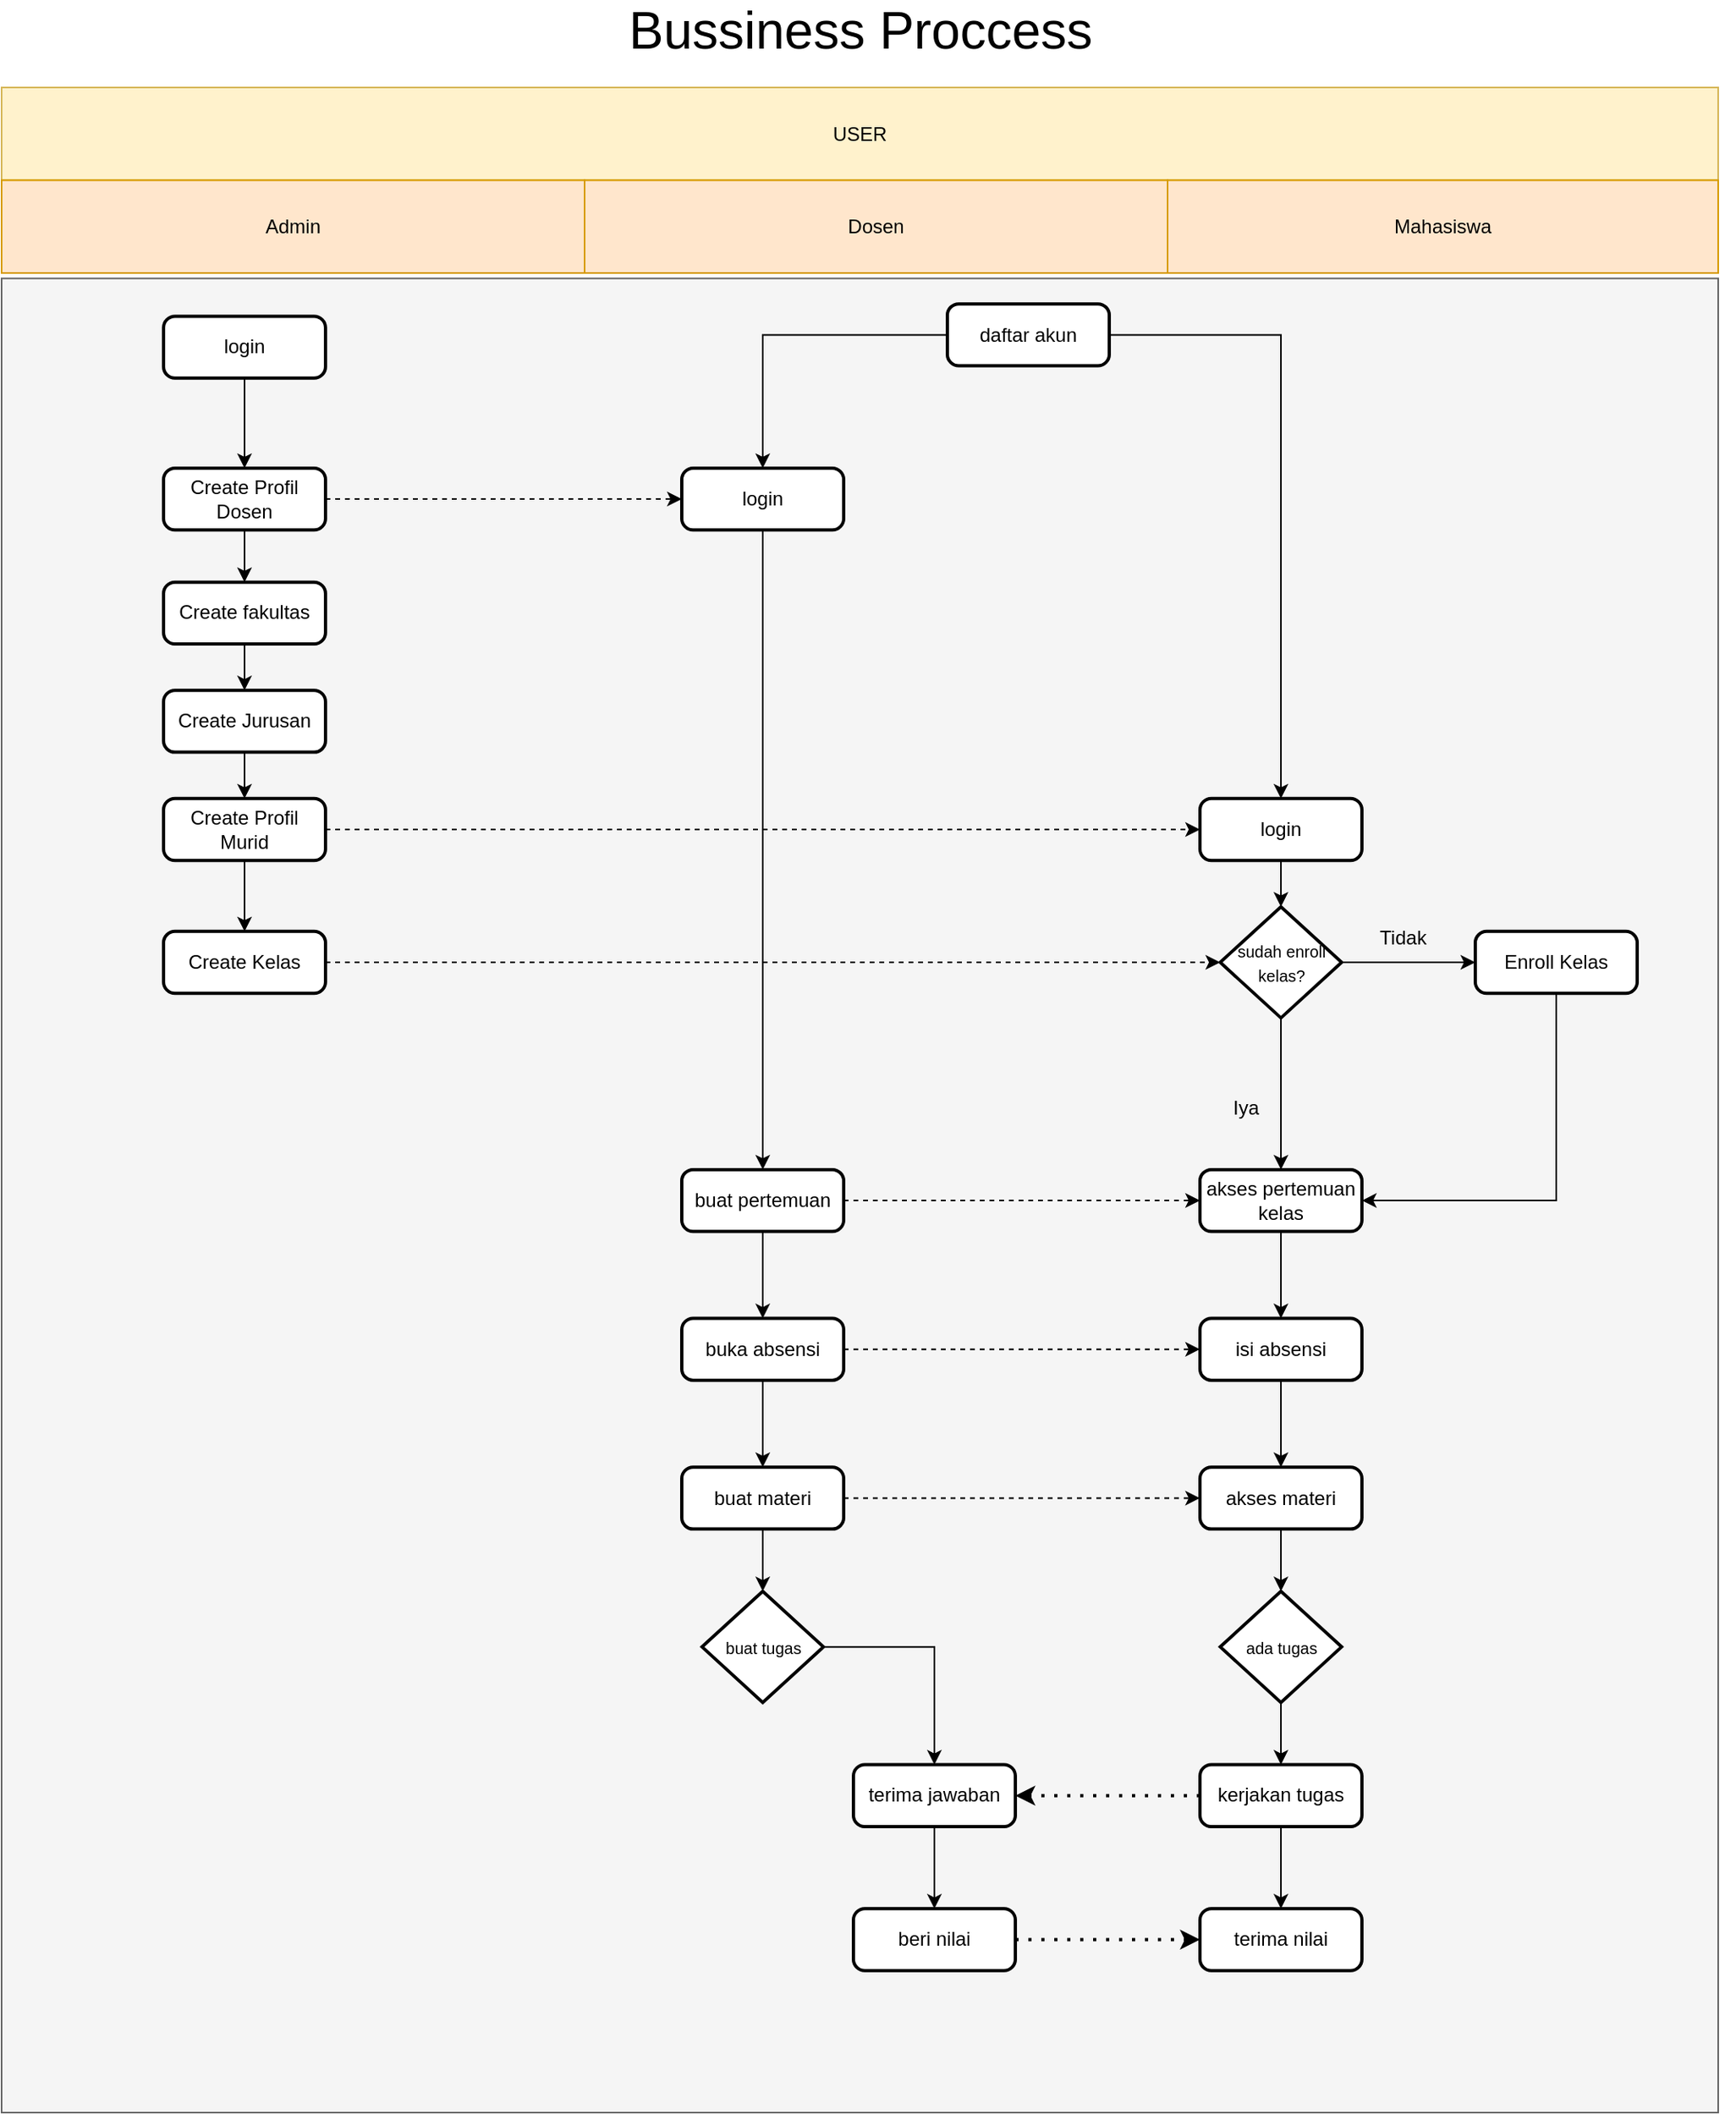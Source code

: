 <mxfile version="18.1.2" type="device"><diagram id="6I0OCvxSQrVGMHxT2VVA" name="Page-1"><mxGraphModel dx="1226" dy="58" grid="1" gridSize="10" guides="1" tooltips="1" connect="1" arrows="1" fold="1" page="1" pageScale="1" pageWidth="850" pageHeight="1100" math="0" shadow="0"><root><mxCell id="0"/><mxCell id="1" parent="0"/><mxCell id="AJDDpx3dmxY4bi6hgzIs-28" value="" style="edgeStyle=orthogonalEdgeStyle;rounded=0;orthogonalLoop=1;jettySize=auto;html=1;" parent="1" edge="1"><mxGeometry relative="1" as="geometry"><mxPoint x="375" y="1040" as="sourcePoint"/></mxGeometry></mxCell><mxCell id="AJDDpx3dmxY4bi6hgzIs-30" style="edgeStyle=orthogonalEdgeStyle;rounded=0;orthogonalLoop=1;jettySize=auto;html=1;entryX=0.5;entryY=1;entryDx=0;entryDy=0;" parent="1" edge="1"><mxGeometry relative="1" as="geometry"><mxPoint x="955" y="1247.5" as="sourcePoint"/></mxGeometry></mxCell><mxCell id="AJDDpx3dmxY4bi6hgzIs-32" value="" style="edgeStyle=orthogonalEdgeStyle;rounded=0;orthogonalLoop=1;jettySize=auto;html=1;" parent="1" edge="1"><mxGeometry relative="1" as="geometry"><mxPoint x="575" y="1040" as="sourcePoint"/></mxGeometry></mxCell><mxCell id="AJDDpx3dmxY4bi6hgzIs-35" style="edgeStyle=orthogonalEdgeStyle;rounded=0;orthogonalLoop=1;jettySize=auto;html=1;entryX=0;entryY=0.5;entryDx=0;entryDy=0;" parent="1" edge="1"><mxGeometry relative="1" as="geometry"><mxPoint x="780" y="1277.5" as="sourcePoint"/></mxGeometry></mxCell><mxCell id="N7YEDIryyaq5ir7LTMTj-58" value="&lt;font style=&quot;font-size: 32px;&quot;&gt;Bussiness Proccess&lt;/font&gt;" style="text;html=1;align=center;verticalAlign=middle;resizable=0;points=[];autosize=1;strokeColor=none;fillColor=none;" parent="1" vertex="1"><mxGeometry x="1560" y="1180" width="300" height="30" as="geometry"/></mxCell><mxCell id="N7YEDIryyaq5ir7LTMTj-121" value="" style="group" parent="1" vertex="1" connectable="0"><mxGeometry x="1180" y="1230" width="1070" height="1250" as="geometry"/></mxCell><mxCell id="N7YEDIryyaq5ir7LTMTj-59" value="" style="group" parent="N7YEDIryyaq5ir7LTMTj-121" vertex="1" connectable="0"><mxGeometry width="1060" height="114.504" as="geometry"/></mxCell><mxCell id="N7YEDIryyaq5ir7LTMTj-60" value="USER" style="rounded=0;whiteSpace=wrap;html=1;fillColor=#fff2cc;strokeColor=#d6b656;" parent="N7YEDIryyaq5ir7LTMTj-59" vertex="1"><mxGeometry width="1060" height="57.252" as="geometry"/></mxCell><mxCell id="N7YEDIryyaq5ir7LTMTj-61" value="Admin" style="rounded=0;whiteSpace=wrap;html=1;fillColor=#ffe6cc;strokeColor=#d79b00;" parent="N7YEDIryyaq5ir7LTMTj-59" vertex="1"><mxGeometry y="57.252" width="360" height="57.252" as="geometry"/></mxCell><mxCell id="N7YEDIryyaq5ir7LTMTj-62" value="Dosen" style="rounded=0;whiteSpace=wrap;html=1;fillColor=#ffe6cc;strokeColor=#d79b00;" parent="N7YEDIryyaq5ir7LTMTj-59" vertex="1"><mxGeometry x="360" y="57.252" width="360" height="57.252" as="geometry"/></mxCell><mxCell id="N7YEDIryyaq5ir7LTMTj-63" value="Mahasiswa" style="rounded=0;whiteSpace=wrap;html=1;fillColor=#ffe6cc;strokeColor=#d79b00;" parent="N7YEDIryyaq5ir7LTMTj-59" vertex="1"><mxGeometry x="720" y="57.252" width="340" height="57.252" as="geometry"/></mxCell><mxCell id="N7YEDIryyaq5ir7LTMTj-64" value="" style="group" parent="N7YEDIryyaq5ir7LTMTj-121" vertex="1" connectable="0"><mxGeometry y="117.844" width="1070" height="1132.156" as="geometry"/></mxCell><mxCell id="N7YEDIryyaq5ir7LTMTj-65" value="" style="rounded=0;whiteSpace=wrap;html=1;fillColor=#f5f5f5;fontColor=#333333;strokeColor=#666666;" parent="N7YEDIryyaq5ir7LTMTj-64" vertex="1"><mxGeometry width="1060" height="1132.156" as="geometry"/></mxCell><mxCell id="N7YEDIryyaq5ir7LTMTj-66" value="&lt;font style=&quot;font-size: 12px&quot;&gt;Create Profil Dosen&lt;/font&gt;" style="rounded=1;whiteSpace=wrap;html=1;absoluteArcSize=1;arcSize=14;strokeWidth=2;fontSize=10;perimeterSpacing=0;" parent="N7YEDIryyaq5ir7LTMTj-64" vertex="1"><mxGeometry x="100" y="117.128" width="100" height="38.168" as="geometry"/></mxCell><mxCell id="N7YEDIryyaq5ir7LTMTj-67" value="&lt;span style=&quot;font-size: 10px&quot;&gt;sudah enroll kelas?&lt;/span&gt;" style="strokeWidth=2;html=1;shape=mxgraph.flowchart.decision;whiteSpace=wrap;fontSize=12;" parent="N7YEDIryyaq5ir7LTMTj-64" vertex="1"><mxGeometry x="752.5" y="387.882" width="75" height="68.588" as="geometry"/></mxCell><mxCell id="N7YEDIryyaq5ir7LTMTj-68" value="&lt;span style=&quot;font-size: 12px&quot;&gt;akses pertemuan kelas&lt;/span&gt;" style="rounded=1;whiteSpace=wrap;html=1;absoluteArcSize=1;arcSize=14;strokeWidth=2;fontSize=10;" parent="N7YEDIryyaq5ir7LTMTj-64" vertex="1"><mxGeometry x="740" y="550.095" width="100" height="38.168" as="geometry"/></mxCell><mxCell id="N7YEDIryyaq5ir7LTMTj-69" style="edgeStyle=orthogonalEdgeStyle;rounded=0;orthogonalLoop=1;jettySize=auto;html=1;fontSize=10;" parent="N7YEDIryyaq5ir7LTMTj-64" source="N7YEDIryyaq5ir7LTMTj-67" target="N7YEDIryyaq5ir7LTMTj-68" edge="1"><mxGeometry relative="1" as="geometry"/></mxCell><mxCell id="N7YEDIryyaq5ir7LTMTj-70" value="&lt;span style=&quot;font-size: 12px&quot;&gt;isi absensi&lt;/span&gt;" style="rounded=1;whiteSpace=wrap;html=1;absoluteArcSize=1;arcSize=14;strokeWidth=2;fontSize=10;" parent="N7YEDIryyaq5ir7LTMTj-64" vertex="1"><mxGeometry x="740" y="641.927" width="100" height="38.168" as="geometry"/></mxCell><mxCell id="N7YEDIryyaq5ir7LTMTj-71" style="edgeStyle=orthogonalEdgeStyle;rounded=0;orthogonalLoop=1;jettySize=auto;html=1;entryX=0.5;entryY=0;entryDx=0;entryDy=0;fontSize=10;" parent="N7YEDIryyaq5ir7LTMTj-64" source="N7YEDIryyaq5ir7LTMTj-68" target="N7YEDIryyaq5ir7LTMTj-70" edge="1"><mxGeometry relative="1" as="geometry"/></mxCell><mxCell id="N7YEDIryyaq5ir7LTMTj-72" value="&lt;span style=&quot;font-size: 12px&quot;&gt;akses materi&lt;/span&gt;" style="rounded=1;whiteSpace=wrap;html=1;absoluteArcSize=1;arcSize=14;strokeWidth=2;fontSize=10;" parent="N7YEDIryyaq5ir7LTMTj-64" vertex="1"><mxGeometry x="740" y="733.779" width="100" height="38.168" as="geometry"/></mxCell><mxCell id="N7YEDIryyaq5ir7LTMTj-73" style="edgeStyle=orthogonalEdgeStyle;rounded=0;orthogonalLoop=1;jettySize=auto;html=1;entryX=0.5;entryY=0;entryDx=0;entryDy=0;fontSize=10;" parent="N7YEDIryyaq5ir7LTMTj-64" source="N7YEDIryyaq5ir7LTMTj-70" target="N7YEDIryyaq5ir7LTMTj-72" edge="1"><mxGeometry relative="1" as="geometry"/></mxCell><mxCell id="N7YEDIryyaq5ir7LTMTj-74" value="&lt;span style=&quot;font-size: 10px&quot;&gt;ada tugas&lt;/span&gt;" style="strokeWidth=2;html=1;shape=mxgraph.flowchart.decision;whiteSpace=wrap;fontSize=12;" parent="N7YEDIryyaq5ir7LTMTj-64" vertex="1"><mxGeometry x="752.5" y="810.41" width="75" height="68.588" as="geometry"/></mxCell><mxCell id="N7YEDIryyaq5ir7LTMTj-75" style="edgeStyle=orthogonalEdgeStyle;rounded=0;orthogonalLoop=1;jettySize=auto;html=1;fontSize=10;" parent="N7YEDIryyaq5ir7LTMTj-64" source="N7YEDIryyaq5ir7LTMTj-72" target="N7YEDIryyaq5ir7LTMTj-74" edge="1"><mxGeometry relative="1" as="geometry"/></mxCell><mxCell id="N7YEDIryyaq5ir7LTMTj-76" value="&lt;span style=&quot;font-size: 12px&quot;&gt;kerjakan tugas&lt;/span&gt;" style="rounded=1;whiteSpace=wrap;html=1;absoluteArcSize=1;arcSize=14;strokeWidth=2;fontSize=10;" parent="N7YEDIryyaq5ir7LTMTj-64" vertex="1"><mxGeometry x="740" y="917.452" width="100" height="38.168" as="geometry"/></mxCell><mxCell id="N7YEDIryyaq5ir7LTMTj-77" style="edgeStyle=orthogonalEdgeStyle;rounded=0;orthogonalLoop=1;jettySize=auto;html=1;entryX=0.5;entryY=0;entryDx=0;entryDy=0;fontSize=10;" parent="N7YEDIryyaq5ir7LTMTj-64" source="N7YEDIryyaq5ir7LTMTj-74" target="N7YEDIryyaq5ir7LTMTj-76" edge="1"><mxGeometry relative="1" as="geometry"/></mxCell><mxCell id="N7YEDIryyaq5ir7LTMTj-78" value="&lt;span style=&quot;font-size: 12px&quot;&gt;terima nilai&lt;/span&gt;" style="rounded=1;whiteSpace=wrap;html=1;absoluteArcSize=1;arcSize=14;strokeWidth=2;fontSize=10;" parent="N7YEDIryyaq5ir7LTMTj-64" vertex="1"><mxGeometry x="740" y="1006.317" width="100" height="38.168" as="geometry"/></mxCell><mxCell id="N7YEDIryyaq5ir7LTMTj-79" style="edgeStyle=orthogonalEdgeStyle;rounded=0;orthogonalLoop=1;jettySize=auto;html=1;entryX=0.5;entryY=0;entryDx=0;entryDy=0;fontSize=10;" parent="N7YEDIryyaq5ir7LTMTj-64" source="N7YEDIryyaq5ir7LTMTj-76" target="N7YEDIryyaq5ir7LTMTj-78" edge="1"><mxGeometry relative="1" as="geometry"/></mxCell><mxCell id="N7YEDIryyaq5ir7LTMTj-80" style="edgeStyle=orthogonalEdgeStyle;rounded=0;orthogonalLoop=1;jettySize=auto;html=1;entryX=0;entryY=0.5;entryDx=0;entryDy=0;dashed=1;" parent="N7YEDIryyaq5ir7LTMTj-64" source="N7YEDIryyaq5ir7LTMTj-81" target="N7YEDIryyaq5ir7LTMTj-68" edge="1"><mxGeometry relative="1" as="geometry"/></mxCell><mxCell id="N7YEDIryyaq5ir7LTMTj-81" value="&lt;span style=&quot;font-size: 12px&quot;&gt;buat pertemuan&lt;/span&gt;" style="rounded=1;whiteSpace=wrap;html=1;absoluteArcSize=1;arcSize=14;strokeWidth=2;fontSize=10;" parent="N7YEDIryyaq5ir7LTMTj-64" vertex="1"><mxGeometry x="420" y="550.095" width="100" height="38.168" as="geometry"/></mxCell><mxCell id="N7YEDIryyaq5ir7LTMTj-82" style="edgeStyle=orthogonalEdgeStyle;rounded=0;orthogonalLoop=1;jettySize=auto;html=1;entryX=0;entryY=0.5;entryDx=0;entryDy=0;dashed=1;" parent="N7YEDIryyaq5ir7LTMTj-64" source="N7YEDIryyaq5ir7LTMTj-83" target="N7YEDIryyaq5ir7LTMTj-70" edge="1"><mxGeometry relative="1" as="geometry"/></mxCell><mxCell id="N7YEDIryyaq5ir7LTMTj-83" value="&lt;span style=&quot;font-size: 12px&quot;&gt;buka absensi&lt;/span&gt;" style="rounded=1;whiteSpace=wrap;html=1;absoluteArcSize=1;arcSize=14;strokeWidth=2;fontSize=10;" parent="N7YEDIryyaq5ir7LTMTj-64" vertex="1"><mxGeometry x="420" y="641.927" width="100" height="38.168" as="geometry"/></mxCell><mxCell id="N7YEDIryyaq5ir7LTMTj-84" style="edgeStyle=orthogonalEdgeStyle;rounded=0;orthogonalLoop=1;jettySize=auto;html=1;fontSize=10;" parent="N7YEDIryyaq5ir7LTMTj-64" source="N7YEDIryyaq5ir7LTMTj-81" target="N7YEDIryyaq5ir7LTMTj-83" edge="1"><mxGeometry relative="1" as="geometry"/></mxCell><mxCell id="N7YEDIryyaq5ir7LTMTj-85" style="edgeStyle=orthogonalEdgeStyle;rounded=0;orthogonalLoop=1;jettySize=auto;html=1;dashed=1;" parent="N7YEDIryyaq5ir7LTMTj-64" source="N7YEDIryyaq5ir7LTMTj-86" target="N7YEDIryyaq5ir7LTMTj-72" edge="1"><mxGeometry relative="1" as="geometry"/></mxCell><mxCell id="N7YEDIryyaq5ir7LTMTj-86" value="&lt;span style=&quot;font-size: 12px&quot;&gt;buat materi&lt;/span&gt;" style="rounded=1;whiteSpace=wrap;html=1;absoluteArcSize=1;arcSize=14;strokeWidth=2;fontSize=10;" parent="N7YEDIryyaq5ir7LTMTj-64" vertex="1"><mxGeometry x="420" y="733.779" width="100" height="38.168" as="geometry"/></mxCell><mxCell id="N7YEDIryyaq5ir7LTMTj-87" style="edgeStyle=orthogonalEdgeStyle;rounded=0;orthogonalLoop=1;jettySize=auto;html=1;fontSize=10;" parent="N7YEDIryyaq5ir7LTMTj-64" source="N7YEDIryyaq5ir7LTMTj-83" target="N7YEDIryyaq5ir7LTMTj-86" edge="1"><mxGeometry relative="1" as="geometry"/></mxCell><mxCell id="N7YEDIryyaq5ir7LTMTj-88" value="&lt;span style=&quot;font-size: 10px&quot;&gt;buat tugas&lt;/span&gt;" style="strokeWidth=2;html=1;shape=mxgraph.flowchart.decision;whiteSpace=wrap;fontSize=12;" parent="N7YEDIryyaq5ir7LTMTj-64" vertex="1"><mxGeometry x="432.5" y="810.41" width="75" height="68.588" as="geometry"/></mxCell><mxCell id="N7YEDIryyaq5ir7LTMTj-89" style="edgeStyle=orthogonalEdgeStyle;rounded=0;orthogonalLoop=1;jettySize=auto;html=1;fontSize=10;" parent="N7YEDIryyaq5ir7LTMTj-64" source="N7YEDIryyaq5ir7LTMTj-86" target="N7YEDIryyaq5ir7LTMTj-88" edge="1"><mxGeometry relative="1" as="geometry"/></mxCell><mxCell id="N7YEDIryyaq5ir7LTMTj-90" value="&lt;span style=&quot;font-size: 12px&quot;&gt;terima jawaban&lt;/span&gt;" style="rounded=1;whiteSpace=wrap;html=1;absoluteArcSize=1;arcSize=14;strokeWidth=2;fontSize=10;" parent="N7YEDIryyaq5ir7LTMTj-64" vertex="1"><mxGeometry x="526" y="917.452" width="100" height="38.168" as="geometry"/></mxCell><mxCell id="N7YEDIryyaq5ir7LTMTj-91" style="edgeStyle=orthogonalEdgeStyle;rounded=0;orthogonalLoop=1;jettySize=auto;html=1;fontSize=10;" parent="N7YEDIryyaq5ir7LTMTj-64" source="N7YEDIryyaq5ir7LTMTj-88" target="N7YEDIryyaq5ir7LTMTj-90" edge="1"><mxGeometry relative="1" as="geometry"/></mxCell><mxCell id="N7YEDIryyaq5ir7LTMTj-92" value="&lt;span style=&quot;font-size: 12px&quot;&gt;beri nilai&lt;/span&gt;" style="rounded=1;whiteSpace=wrap;html=1;absoluteArcSize=1;arcSize=14;strokeWidth=2;fontSize=10;" parent="N7YEDIryyaq5ir7LTMTj-64" vertex="1"><mxGeometry x="526" y="1006.317" width="100" height="38.168" as="geometry"/></mxCell><mxCell id="N7YEDIryyaq5ir7LTMTj-93" style="edgeStyle=orthogonalEdgeStyle;rounded=0;orthogonalLoop=1;jettySize=auto;html=1;fontSize=10;" parent="N7YEDIryyaq5ir7LTMTj-64" source="N7YEDIryyaq5ir7LTMTj-90" target="N7YEDIryyaq5ir7LTMTj-92" edge="1"><mxGeometry relative="1" as="geometry"/></mxCell><mxCell id="N7YEDIryyaq5ir7LTMTj-94" value="&lt;font style=&quot;font-size: 12px&quot;&gt;daftar akun&lt;/font&gt;" style="rounded=1;whiteSpace=wrap;html=1;absoluteArcSize=1;arcSize=14;strokeWidth=2;fontSize=10;" parent="N7YEDIryyaq5ir7LTMTj-64" vertex="1"><mxGeometry x="584" y="15.744" width="100" height="38.168" as="geometry"/></mxCell><mxCell id="N7YEDIryyaq5ir7LTMTj-95" style="edgeStyle=orthogonalEdgeStyle;rounded=0;orthogonalLoop=1;jettySize=auto;html=1;entryX=0.5;entryY=0;entryDx=0;entryDy=0;entryPerimeter=0;" parent="N7YEDIryyaq5ir7LTMTj-64" source="N7YEDIryyaq5ir7LTMTj-96" target="N7YEDIryyaq5ir7LTMTj-67" edge="1"><mxGeometry relative="1" as="geometry"/></mxCell><mxCell id="N7YEDIryyaq5ir7LTMTj-96" value="&lt;font style=&quot;font-size: 12px&quot;&gt;login&lt;/font&gt;" style="rounded=1;whiteSpace=wrap;html=1;absoluteArcSize=1;arcSize=14;strokeWidth=2;fontSize=10;" parent="N7YEDIryyaq5ir7LTMTj-64" vertex="1"><mxGeometry x="740" y="321.088" width="100" height="38.168" as="geometry"/></mxCell><mxCell id="N7YEDIryyaq5ir7LTMTj-97" style="edgeStyle=orthogonalEdgeStyle;rounded=0;orthogonalLoop=1;jettySize=auto;html=1;entryX=0.5;entryY=0;entryDx=0;entryDy=0;fontSize=10;" parent="N7YEDIryyaq5ir7LTMTj-64" source="N7YEDIryyaq5ir7LTMTj-94" target="N7YEDIryyaq5ir7LTMTj-96" edge="1"><mxGeometry relative="1" as="geometry"/></mxCell><mxCell id="N7YEDIryyaq5ir7LTMTj-98" value="" style="endArrow=classic;dashed=1;html=1;dashPattern=1 3;strokeWidth=2;rounded=0;fontSize=10;exitX=0;exitY=0.5;exitDx=0;exitDy=0;endFill=1;entryX=1;entryY=0.5;entryDx=0;entryDy=0;" parent="N7YEDIryyaq5ir7LTMTj-64" source="N7YEDIryyaq5ir7LTMTj-76" target="N7YEDIryyaq5ir7LTMTj-90" edge="1"><mxGeometry width="50" height="50" relative="1" as="geometry"><mxPoint x="790" y="909.103" as="sourcePoint"/><mxPoint x="930" y="985.439" as="targetPoint"/></mxGeometry></mxCell><mxCell id="N7YEDIryyaq5ir7LTMTj-99" value="" style="endArrow=classic;dashed=1;html=1;dashPattern=1 3;strokeWidth=2;rounded=0;fontSize=10;exitX=1;exitY=0.5;exitDx=0;exitDy=0;endFill=1;entryX=0;entryY=0.5;entryDx=0;entryDy=0;" parent="N7YEDIryyaq5ir7LTMTj-64" source="N7YEDIryyaq5ir7LTMTj-92" target="N7YEDIryyaq5ir7LTMTj-78" edge="1"><mxGeometry width="50" height="50" relative="1" as="geometry"><mxPoint x="1130" y="946.078" as="sourcePoint"/><mxPoint x="1130" y="1028.378" as="targetPoint"/></mxGeometry></mxCell><mxCell id="N7YEDIryyaq5ir7LTMTj-100" style="edgeStyle=orthogonalEdgeStyle;rounded=0;orthogonalLoop=1;jettySize=auto;html=1;fontSize=10;endArrow=classic;endFill=1;" parent="N7YEDIryyaq5ir7LTMTj-64" source="N7YEDIryyaq5ir7LTMTj-101" target="N7YEDIryyaq5ir7LTMTj-66" edge="1"><mxGeometry relative="1" as="geometry"/></mxCell><mxCell id="N7YEDIryyaq5ir7LTMTj-101" value="&lt;font style=&quot;font-size: 12px&quot;&gt;login&lt;/font&gt;" style="rounded=1;whiteSpace=wrap;html=1;absoluteArcSize=1;arcSize=14;strokeWidth=2;fontSize=10;" parent="N7YEDIryyaq5ir7LTMTj-64" vertex="1"><mxGeometry x="100" y="23.378" width="100" height="38.168" as="geometry"/></mxCell><mxCell id="N7YEDIryyaq5ir7LTMTj-102" value="&lt;span style=&quot;font-size: 12px;&quot;&gt;Create fakultas&lt;/span&gt;" style="rounded=1;whiteSpace=wrap;html=1;absoluteArcSize=1;arcSize=14;strokeWidth=2;fontSize=10;perimeterSpacing=0;" parent="N7YEDIryyaq5ir7LTMTj-64" vertex="1"><mxGeometry x="100" y="187.5" width="100" height="38.168" as="geometry"/></mxCell><mxCell id="N7YEDIryyaq5ir7LTMTj-103" style="edgeStyle=orthogonalEdgeStyle;rounded=0;orthogonalLoop=1;jettySize=auto;html=1;" parent="N7YEDIryyaq5ir7LTMTj-64" source="N7YEDIryyaq5ir7LTMTj-66" target="N7YEDIryyaq5ir7LTMTj-102" edge="1"><mxGeometry relative="1" as="geometry"/></mxCell><mxCell id="N7YEDIryyaq5ir7LTMTj-104" value="&lt;span style=&quot;font-size: 12px;&quot;&gt;Create Jurusan&lt;/span&gt;" style="rounded=1;whiteSpace=wrap;html=1;absoluteArcSize=1;arcSize=14;strokeWidth=2;fontSize=10;perimeterSpacing=0;" parent="N7YEDIryyaq5ir7LTMTj-64" vertex="1"><mxGeometry x="100" y="254.294" width="100" height="38.168" as="geometry"/></mxCell><mxCell id="N7YEDIryyaq5ir7LTMTj-105" style="edgeStyle=orthogonalEdgeStyle;rounded=0;orthogonalLoop=1;jettySize=auto;html=1;entryX=0.5;entryY=0;entryDx=0;entryDy=0;" parent="N7YEDIryyaq5ir7LTMTj-64" source="N7YEDIryyaq5ir7LTMTj-102" target="N7YEDIryyaq5ir7LTMTj-104" edge="1"><mxGeometry relative="1" as="geometry"/></mxCell><mxCell id="N7YEDIryyaq5ir7LTMTj-106" style="edgeStyle=orthogonalEdgeStyle;rounded=0;orthogonalLoop=1;jettySize=auto;html=1;entryX=0;entryY=0.5;entryDx=0;entryDy=0;entryPerimeter=0;dashed=1;" parent="N7YEDIryyaq5ir7LTMTj-64" source="N7YEDIryyaq5ir7LTMTj-107" target="N7YEDIryyaq5ir7LTMTj-67" edge="1"><mxGeometry relative="1" as="geometry"/></mxCell><mxCell id="N7YEDIryyaq5ir7LTMTj-107" value="&lt;span style=&quot;font-size: 12px;&quot;&gt;Create Kelas&lt;/span&gt;" style="rounded=1;whiteSpace=wrap;html=1;absoluteArcSize=1;arcSize=14;strokeWidth=2;fontSize=10;perimeterSpacing=0;" parent="N7YEDIryyaq5ir7LTMTj-64" vertex="1"><mxGeometry x="100" y="403.092" width="100" height="38.168" as="geometry"/></mxCell><mxCell id="N7YEDIryyaq5ir7LTMTj-108" style="edgeStyle=orthogonalEdgeStyle;rounded=0;orthogonalLoop=1;jettySize=auto;html=1;entryX=0.5;entryY=0;entryDx=0;entryDy=0;" parent="N7YEDIryyaq5ir7LTMTj-64" source="N7YEDIryyaq5ir7LTMTj-109" target="N7YEDIryyaq5ir7LTMTj-81" edge="1"><mxGeometry relative="1" as="geometry"/></mxCell><mxCell id="N7YEDIryyaq5ir7LTMTj-109" value="&lt;font style=&quot;font-size: 12px&quot;&gt;login&lt;/font&gt;" style="rounded=1;whiteSpace=wrap;html=1;absoluteArcSize=1;arcSize=14;strokeWidth=2;fontSize=10;" parent="N7YEDIryyaq5ir7LTMTj-64" vertex="1"><mxGeometry x="420" y="117.128" width="100" height="38.168" as="geometry"/></mxCell><mxCell id="N7YEDIryyaq5ir7LTMTj-110" style="edgeStyle=orthogonalEdgeStyle;rounded=0;orthogonalLoop=1;jettySize=auto;html=1;dashed=1;" parent="N7YEDIryyaq5ir7LTMTj-64" source="N7YEDIryyaq5ir7LTMTj-66" target="N7YEDIryyaq5ir7LTMTj-109" edge="1"><mxGeometry relative="1" as="geometry"/></mxCell><mxCell id="N7YEDIryyaq5ir7LTMTj-111" style="edgeStyle=orthogonalEdgeStyle;rounded=0;orthogonalLoop=1;jettySize=auto;html=1;" parent="N7YEDIryyaq5ir7LTMTj-64" source="N7YEDIryyaq5ir7LTMTj-94" target="N7YEDIryyaq5ir7LTMTj-109" edge="1"><mxGeometry relative="1" as="geometry"/></mxCell><mxCell id="N7YEDIryyaq5ir7LTMTj-112" style="edgeStyle=orthogonalEdgeStyle;rounded=0;orthogonalLoop=1;jettySize=auto;html=1;entryX=1;entryY=0.5;entryDx=0;entryDy=0;" parent="N7YEDIryyaq5ir7LTMTj-64" source="N7YEDIryyaq5ir7LTMTj-113" target="N7YEDIryyaq5ir7LTMTj-68" edge="1"><mxGeometry relative="1" as="geometry"><Array as="points"><mxPoint x="960" y="569.656"/></Array></mxGeometry></mxCell><mxCell id="N7YEDIryyaq5ir7LTMTj-113" value="&lt;span style=&quot;font-size: 12px&quot;&gt;Enroll Kelas&lt;/span&gt;" style="rounded=1;whiteSpace=wrap;html=1;absoluteArcSize=1;arcSize=14;strokeWidth=2;fontSize=10;" parent="N7YEDIryyaq5ir7LTMTj-64" vertex="1"><mxGeometry x="910" y="403.092" width="100" height="38.168" as="geometry"/></mxCell><mxCell id="N7YEDIryyaq5ir7LTMTj-114" value="Iya" style="text;html=1;align=center;verticalAlign=middle;resizable=0;points=[];autosize=1;strokeColor=none;fillColor=none;" parent="N7YEDIryyaq5ir7LTMTj-64" vertex="1"><mxGeometry x="752.5" y="502.385" width="30" height="20" as="geometry"/></mxCell><mxCell id="N7YEDIryyaq5ir7LTMTj-115" value="Tidak" style="text;html=1;align=center;verticalAlign=middle;resizable=0;points=[];autosize=1;strokeColor=none;fillColor=none;" parent="N7YEDIryyaq5ir7LTMTj-64" vertex="1"><mxGeometry x="845" y="397.424" width="40" height="20" as="geometry"/></mxCell><mxCell id="N7YEDIryyaq5ir7LTMTj-116" style="edgeStyle=orthogonalEdgeStyle;rounded=0;orthogonalLoop=1;jettySize=auto;html=1;entryX=0.5;entryY=0;entryDx=0;entryDy=0;" parent="N7YEDIryyaq5ir7LTMTj-64" source="N7YEDIryyaq5ir7LTMTj-118" target="N7YEDIryyaq5ir7LTMTj-107" edge="1"><mxGeometry relative="1" as="geometry"/></mxCell><mxCell id="N7YEDIryyaq5ir7LTMTj-117" style="edgeStyle=orthogonalEdgeStyle;rounded=0;orthogonalLoop=1;jettySize=auto;html=1;dashed=1;" parent="N7YEDIryyaq5ir7LTMTj-64" source="N7YEDIryyaq5ir7LTMTj-118" target="N7YEDIryyaq5ir7LTMTj-96" edge="1"><mxGeometry relative="1" as="geometry"/></mxCell><mxCell id="N7YEDIryyaq5ir7LTMTj-118" value="&lt;span style=&quot;font-size: 12px;&quot;&gt;Create Profil Murid&lt;/span&gt;" style="rounded=1;whiteSpace=wrap;html=1;absoluteArcSize=1;arcSize=14;strokeWidth=2;fontSize=10;perimeterSpacing=0;" parent="N7YEDIryyaq5ir7LTMTj-64" vertex="1"><mxGeometry x="100" y="321.088" width="100" height="38.168" as="geometry"/></mxCell><mxCell id="N7YEDIryyaq5ir7LTMTj-119" style="edgeStyle=orthogonalEdgeStyle;rounded=0;orthogonalLoop=1;jettySize=auto;html=1;" parent="N7YEDIryyaq5ir7LTMTj-64" source="N7YEDIryyaq5ir7LTMTj-67" target="N7YEDIryyaq5ir7LTMTj-113" edge="1"><mxGeometry relative="1" as="geometry"/></mxCell><mxCell id="N7YEDIryyaq5ir7LTMTj-120" style="edgeStyle=orthogonalEdgeStyle;rounded=0;orthogonalLoop=1;jettySize=auto;html=1;" parent="N7YEDIryyaq5ir7LTMTj-64" source="N7YEDIryyaq5ir7LTMTj-104" target="N7YEDIryyaq5ir7LTMTj-118" edge="1"><mxGeometry relative="1" as="geometry"/></mxCell></root></mxGraphModel></diagram></mxfile>